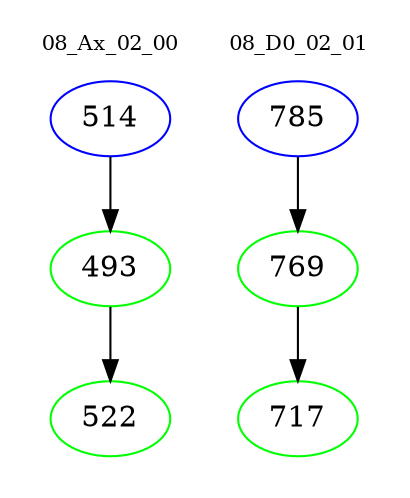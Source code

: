 digraph{
subgraph cluster_0 {
color = white
label = "08_Ax_02_00";
fontsize=10;
T0_514 [label="514", color="blue"]
T0_514 -> T0_493 [color="black"]
T0_493 [label="493", color="green"]
T0_493 -> T0_522 [color="black"]
T0_522 [label="522", color="green"]
}
subgraph cluster_1 {
color = white
label = "08_D0_02_01";
fontsize=10;
T1_785 [label="785", color="blue"]
T1_785 -> T1_769 [color="black"]
T1_769 [label="769", color="green"]
T1_769 -> T1_717 [color="black"]
T1_717 [label="717", color="green"]
}
}
